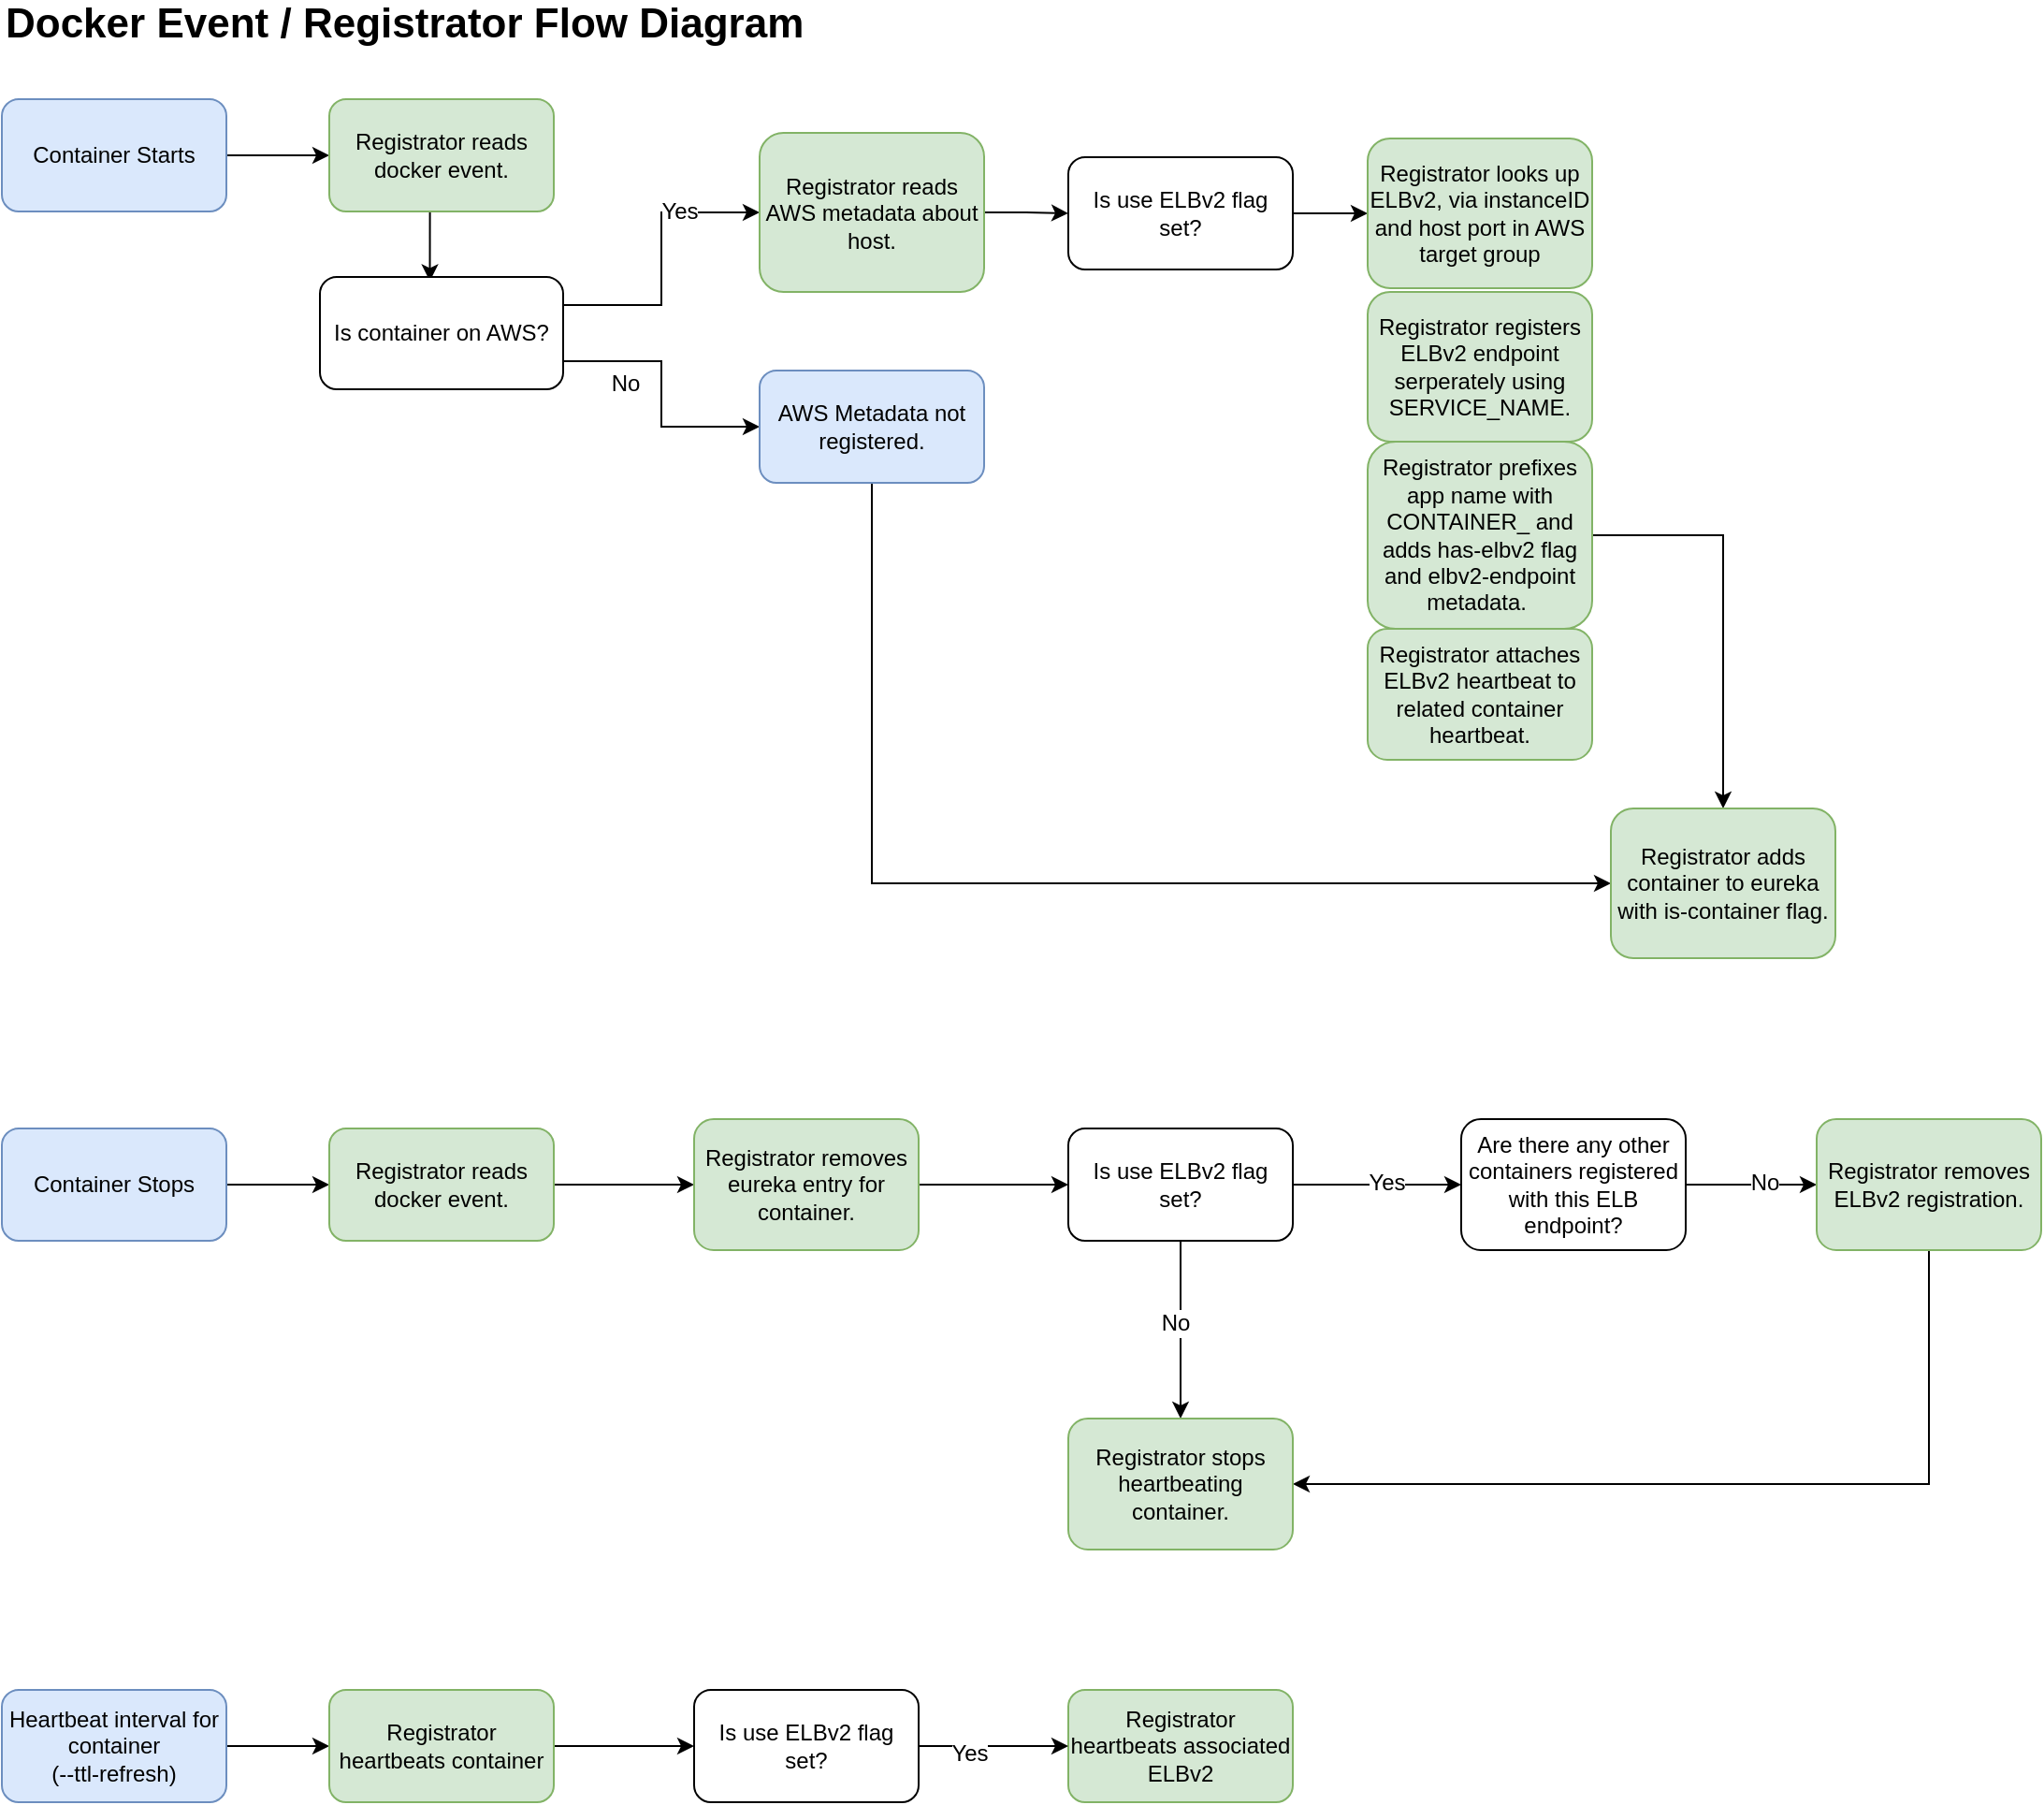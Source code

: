 <mxfile type="atlas" userAgent="Mozilla/5.0 (Macintosh; Intel Mac OS X 10_12_2) AppleWebKit/537.36 (KHTML, like Gecko) Chrome/55.0.288.95 Safari/537.36" version="6.0.2.5" editor="www.draw.io"><mxAtlasLibraries/><diagram name="Page-1"><mxGraphModel dx="1130" dy="290" grid="1" gridSize="10" guides="1" tooltips="1" connect="1" arrows="1" fold="1" page="0" pageScale="1.5" pageWidth="826" pageHeight="1169" background="#ffffff" math="0" shadow="0"><root><mxCell id="0" style=";html=1;"/><mxCell id="1" style=";html=1;" parent="0"/><mxCell id="198" style="edgeStyle=orthogonalEdgeStyle;rounded=0;html=1;exitX=1;exitY=0.5;entryX=0;entryY=0.5;jettySize=auto;orthogonalLoop=1;" parent="1" source="165" target="167" edge="1"><mxGeometry relative="1" as="geometry"/></mxCell><mxCell id="165" value="Container Starts" style="rounded=1;whiteSpace=wrap;html=1;fillColor=#dae8fc;strokeColor=#6c8ebf;" parent="1" vertex="1"><mxGeometry x="10" y="460" width="120" height="60" as="geometry"/></mxCell><mxCell id="199" style="edgeStyle=orthogonalEdgeStyle;rounded=0;html=1;exitX=0.5;exitY=1;entryX=0.452;entryY=0.037;entryPerimeter=0;jettySize=auto;orthogonalLoop=1;" parent="1" source="167" target="169" edge="1"><mxGeometry relative="1" as="geometry"/></mxCell><mxCell id="167" value="Registrator reads docker event." style="rounded=1;whiteSpace=wrap;html=1;fillColor=#d5e8d4;strokeColor=#82b366;" parent="1" vertex="1"><mxGeometry x="185" y="460" width="120" height="60" as="geometry"/></mxCell><mxCell id="200" style="edgeStyle=orthogonalEdgeStyle;rounded=0;html=1;exitX=1;exitY=0.25;entryX=0;entryY=0.5;jettySize=auto;orthogonalLoop=1;" parent="1" source="169" target="171" edge="1"><mxGeometry relative="1" as="geometry"/></mxCell><mxCell id="203" value="Yes" style="text;html=1;resizable=0;points=[];align=center;verticalAlign=middle;labelBackgroundColor=#ffffff;" parent="200" vertex="1" connectable="0"><mxGeometry x="0.445" y="1" relative="1" as="geometry"><mxPoint as="offset"/></mxGeometry></mxCell><mxCell id="201" style="edgeStyle=orthogonalEdgeStyle;rounded=0;html=1;exitX=1;exitY=0.75;entryX=0;entryY=0.5;jettySize=auto;orthogonalLoop=1;" parent="1" source="169" target="172" edge="1"><mxGeometry relative="1" as="geometry"/></mxCell><mxCell id="202" value="No" style="text;html=1;resizable=0;points=[];align=center;verticalAlign=middle;labelBackgroundColor=#ffffff;" parent="201" vertex="1" connectable="0"><mxGeometry x="-0.534" y="-12" relative="1" as="geometry"><mxPoint as="offset"/></mxGeometry></mxCell><mxCell id="169" value="Is container on AWS?" style="rounded=1;whiteSpace=wrap;html=1;" parent="1" vertex="1"><mxGeometry x="180" y="555" width="130" height="60" as="geometry"/></mxCell><mxCell id="235" style="edgeStyle=orthogonalEdgeStyle;rounded=0;html=1;exitX=1;exitY=0.5;entryX=0;entryY=0.5;jettySize=auto;orthogonalLoop=1;" parent="1" source="171" target="174" edge="1"><mxGeometry relative="1" as="geometry"/></mxCell><mxCell id="171" value="Registrator reads AWS metadata about host." style="rounded=1;whiteSpace=wrap;html=1;fillColor=#d5e8d4;strokeColor=#82b366;" parent="1" vertex="1"><mxGeometry x="415" y="478" width="120" height="85" as="geometry"/></mxCell><mxCell id="206" style="edgeStyle=orthogonalEdgeStyle;rounded=0;html=1;exitX=0.5;exitY=1;entryX=0;entryY=0.5;jettySize=auto;orthogonalLoop=1;" parent="1" source="172" target="205" edge="1"><mxGeometry relative="1" as="geometry"/></mxCell><mxCell id="172" value="AWS Metadata not registered." style="rounded=1;whiteSpace=wrap;html=1;fillColor=#dae8fc;strokeColor=#6c8ebf;" parent="1" vertex="1"><mxGeometry x="415" y="605" width="120" height="60" as="geometry"/></mxCell><mxCell id="209" style="edgeStyle=orthogonalEdgeStyle;rounded=0;html=1;exitX=1;exitY=0.5;entryX=0;entryY=0.5;jettySize=auto;orthogonalLoop=1;" parent="1" source="174" target="176" edge="1"><mxGeometry relative="1" as="geometry"/></mxCell><mxCell id="174" value="Is use ELBv2 flag set?" style="rounded=1;whiteSpace=wrap;html=1;" parent="1" vertex="1"><mxGeometry x="580" y="491" width="120" height="60" as="geometry"/></mxCell><mxCell id="217" style="edgeStyle=orthogonalEdgeStyle;rounded=0;html=1;exitX=1;exitY=0.5;entryX=0.5;entryY=0;jettySize=auto;orthogonalLoop=1;" parent="1" source="175" target="205" edge="1"><mxGeometry relative="1" as="geometry"/></mxCell><mxCell id="175" value="Registrator prefixes app name with CONTAINER_ and adds has-elbv2 flag and elbv2-endpoint metadata.&amp;nbsp;" style="rounded=1;whiteSpace=wrap;html=1;fillColor=#d5e8d4;strokeColor=#82b366;" parent="1" vertex="1"><mxGeometry x="740" y="643" width="120" height="100" as="geometry"/></mxCell><mxCell id="176" value="Registrator looks up ELBv2, via instanceID and host port in AWS target group" style="rounded=1;whiteSpace=wrap;html=1;fillColor=#d5e8d4;strokeColor=#82b366;" parent="1" vertex="1"><mxGeometry x="740" y="481" width="120" height="80" as="geometry"/></mxCell><mxCell id="177" value="Registrator registers ELBv2 endpoint serperately using SERVICE_NAME." style="rounded=1;whiteSpace=wrap;html=1;fillColor=#d5e8d4;strokeColor=#82b366;" parent="1" vertex="1"><mxGeometry x="740" y="563" width="120" height="80" as="geometry"/></mxCell><mxCell id="213" style="edgeStyle=orthogonalEdgeStyle;rounded=0;html=1;exitX=1;exitY=0.5;entryX=0;entryY=0.5;jettySize=auto;orthogonalLoop=1;" parent="1" source="180" target="181" edge="1"><mxGeometry relative="1" as="geometry"/></mxCell><mxCell id="180" value="Container Stops" style="rounded=1;whiteSpace=wrap;html=1;fillColor=#dae8fc;strokeColor=#6c8ebf;" parent="1" vertex="1"><mxGeometry x="10" y="1010" width="120" height="60" as="geometry"/></mxCell><mxCell id="214" style="edgeStyle=orthogonalEdgeStyle;rounded=0;html=1;exitX=1;exitY=0.5;entryX=0;entryY=0.5;jettySize=auto;orthogonalLoop=1;" parent="1" source="181" target="182" edge="1"><mxGeometry relative="1" as="geometry"/></mxCell><mxCell id="181" value="Registrator reads docker event." style="rounded=1;whiteSpace=wrap;html=1;fillColor=#d5e8d4;strokeColor=#82b366;" parent="1" vertex="1"><mxGeometry x="185" y="1010" width="120" height="60" as="geometry"/></mxCell><mxCell id="212" style="edgeStyle=orthogonalEdgeStyle;rounded=0;html=1;exitX=1;exitY=0.5;entryX=0;entryY=0.5;jettySize=auto;orthogonalLoop=1;" parent="1" source="182" target="184" edge="1"><mxGeometry relative="1" as="geometry"/></mxCell><mxCell id="182" value="Registrator removes eureka entry for container." style="rounded=1;whiteSpace=wrap;html=1;fillColor=#d5e8d4;strokeColor=#82b366;" parent="1" vertex="1"><mxGeometry x="380" y="1005" width="120" height="70" as="geometry"/></mxCell><mxCell id="210" style="edgeStyle=orthogonalEdgeStyle;rounded=0;html=1;exitX=1;exitY=0.5;entryX=0;entryY=0.5;jettySize=auto;orthogonalLoop=1;" parent="1" source="184" target="185" edge="1"><mxGeometry relative="1" as="geometry"/></mxCell><mxCell id="211" value="Yes" style="text;html=1;resizable=0;points=[];align=center;verticalAlign=middle;labelBackgroundColor=#ffffff;" parent="210" vertex="1" connectable="0"><mxGeometry x="0.108" y="1" relative="1" as="geometry"><mxPoint as="offset"/></mxGeometry></mxCell><mxCell id="228" style="edgeStyle=orthogonalEdgeStyle;rounded=0;html=1;exitX=0.5;exitY=1;entryX=0.5;entryY=0;jettySize=auto;orthogonalLoop=1;" parent="1" source="184" target="218" edge="1"><mxGeometry relative="1" as="geometry"/></mxCell><mxCell id="231" value="No" style="text;html=1;resizable=0;points=[];align=center;verticalAlign=middle;labelBackgroundColor=#ffffff;" parent="228" vertex="1" connectable="0"><mxGeometry x="-0.087" y="-3" relative="1" as="geometry"><mxPoint as="offset"/></mxGeometry></mxCell><mxCell id="184" value="Is use ELBv2 flag set?" style="rounded=1;whiteSpace=wrap;html=1;" parent="1" vertex="1"><mxGeometry x="580" y="1010" width="120" height="60" as="geometry"/></mxCell><mxCell id="215" style="edgeStyle=orthogonalEdgeStyle;rounded=0;html=1;exitX=1;exitY=0.5;entryX=0;entryY=0.5;jettySize=auto;orthogonalLoop=1;" parent="1" source="185" target="186" edge="1"><mxGeometry relative="1" as="geometry"/></mxCell><mxCell id="226" value="No" style="text;html=1;resizable=0;points=[];align=center;verticalAlign=middle;labelBackgroundColor=#ffffff;" parent="215" vertex="1" connectable="0"><mxGeometry x="0.206" y="1" relative="1" as="geometry"><mxPoint as="offset"/></mxGeometry></mxCell><mxCell id="185" value="Are there any other containers registered with this ELB endpoint?" style="rounded=1;whiteSpace=wrap;html=1;fillColor=#ffffff;strokeColor=#000000;" parent="1" vertex="1"><mxGeometry x="790" y="1005" width="120" height="70" as="geometry"/></mxCell><mxCell id="229" style="edgeStyle=orthogonalEdgeStyle;rounded=0;html=1;exitX=0.5;exitY=1;entryX=1;entryY=0.5;jettySize=auto;orthogonalLoop=1;" parent="1" source="186" target="218" edge="1"><mxGeometry relative="1" as="geometry"/></mxCell><mxCell id="186" value="Registrator removes ELBv2 registration." style="rounded=1;whiteSpace=wrap;html=1;fillColor=#d5e8d4;strokeColor=#82b366;" parent="1" vertex="1"><mxGeometry x="980" y="1005" width="120" height="70" as="geometry"/></mxCell><mxCell id="188" value="&lt;font style=&quot;font-size: 22px&quot;&gt;&lt;b&gt;Docker Event / Registrator Flow Diagram&lt;/b&gt;&lt;/font&gt;" style="text;html=1;strokeColor=none;fillColor=none;align=left;verticalAlign=middle;whiteSpace=wrap;" parent="1" vertex="1"><mxGeometry x="10" y="410" width="590" height="20" as="geometry"/></mxCell><mxCell id="205" value="Registrator adds container to eureka with is-container flag." style="rounded=1;whiteSpace=wrap;html=1;fillColor=#d5e8d4;strokeColor=#82b366;" parent="1" vertex="1"><mxGeometry x="870" y="839" width="120" height="80" as="geometry"/></mxCell><mxCell id="218" value="Registrator stops heartbeating container." style="rounded=1;whiteSpace=wrap;html=1;fillColor=#d5e8d4;strokeColor=#82b366;" parent="1" vertex="1"><mxGeometry x="580" y="1165" width="120" height="70" as="geometry"/></mxCell><mxCell id="220" value="Registrator attaches ELBv2 heartbeat to related container heartbeat." style="rounded=1;whiteSpace=wrap;html=1;fillColor=#d5e8d4;strokeColor=#82b366;" parent="1" vertex="1"><mxGeometry x="740" y="743" width="120" height="70" as="geometry"/></mxCell><mxCell id="237" style="edgeStyle=orthogonalEdgeStyle;rounded=0;html=1;exitX=1;exitY=0.5;entryX=0;entryY=0.5;jettySize=auto;orthogonalLoop=1;" parent="1" source="221" target="232" edge="1"><mxGeometry relative="1" as="geometry"/></mxCell><mxCell id="221" value="Heartbeat interval for container &lt;br&gt;(&lt;span&gt;--ttl-refresh)&lt;/span&gt;" style="rounded=1;whiteSpace=wrap;html=1;fillColor=#dae8fc;strokeColor=#6c8ebf;" parent="1" vertex="1"><mxGeometry x="10" y="1310" width="120" height="60" as="geometry"/></mxCell><mxCell id="238" style="edgeStyle=orthogonalEdgeStyle;rounded=0;html=1;exitX=1;exitY=0.5;entryX=0;entryY=0.5;jettySize=auto;orthogonalLoop=1;" parent="1" source="232" target="234" edge="1"><mxGeometry relative="1" as="geometry"/></mxCell><mxCell id="232" value="Registrator heartbeats container" style="rounded=1;whiteSpace=wrap;html=1;fillColor=#d5e8d4;strokeColor=#82b366;" parent="1" vertex="1"><mxGeometry x="185" y="1310" width="120" height="60" as="geometry"/></mxCell><mxCell id="233" value="Registrator heartbeats associated ELBv2" style="rounded=1;whiteSpace=wrap;html=1;fillColor=#d5e8d4;strokeColor=#82b366;" parent="1" vertex="1"><mxGeometry x="580" y="1310" width="120" height="60" as="geometry"/></mxCell><mxCell id="239" style="edgeStyle=orthogonalEdgeStyle;rounded=0;html=1;exitX=1;exitY=0.5;entryX=0;entryY=0.5;jettySize=auto;orthogonalLoop=1;" parent="1" source="234" target="233" edge="1"><mxGeometry relative="1" as="geometry"/></mxCell><mxCell id="240" value="Yes" style="text;html=1;resizable=0;points=[];align=center;verticalAlign=middle;labelBackgroundColor=#ffffff;" parent="239" vertex="1" connectable="0"><mxGeometry x="-0.322" y="-4" relative="1" as="geometry"><mxPoint as="offset"/></mxGeometry></mxCell><mxCell id="234" value="Is use ELBv2 flag set?" style="rounded=1;whiteSpace=wrap;html=1;" parent="1" vertex="1"><mxGeometry x="380" y="1310" width="120" height="60" as="geometry"/></mxCell></root></mxGraphModel></diagram></mxfile>